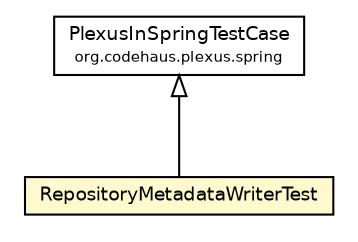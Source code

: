 #!/usr/local/bin/dot
#
# Class diagram 
# Generated by UmlGraph version 4.6 (http://www.spinellis.gr/sw/umlgraph)
#

digraph G {
	edge [fontname="Helvetica",fontsize=10,labelfontname="Helvetica",labelfontsize=10];
	node [fontname="Helvetica",fontsize=10,shape=plaintext];
	// org.apache.maven.archiva.repository.metadata.RepositoryMetadataWriterTest
	c20330 [label=<<table border="0" cellborder="1" cellspacing="0" cellpadding="2" port="p" bgcolor="lemonChiffon" href="./RepositoryMetadataWriterTest.html">
		<tr><td><table border="0" cellspacing="0" cellpadding="1">
			<tr><td> RepositoryMetadataWriterTest </td></tr>
		</table></td></tr>
		</table>>, fontname="Helvetica", fontcolor="black", fontsize=9.0];
	//org.apache.maven.archiva.repository.metadata.RepositoryMetadataWriterTest extends org.codehaus.plexus.spring.PlexusInSpringTestCase
	c20494:p -> c20330:p [dir=back,arrowtail=empty];
	// org.codehaus.plexus.spring.PlexusInSpringTestCase
	c20494 [label=<<table border="0" cellborder="1" cellspacing="0" cellpadding="2" port="p" href="http://java.sun.com/j2se/1.4.2/docs/api/org/codehaus/plexus/spring/PlexusInSpringTestCase.html">
		<tr><td><table border="0" cellspacing="0" cellpadding="1">
			<tr><td> PlexusInSpringTestCase </td></tr>
			<tr><td><font point-size="7.0"> org.codehaus.plexus.spring </font></td></tr>
		</table></td></tr>
		</table>>, fontname="Helvetica", fontcolor="black", fontsize=9.0];
}

